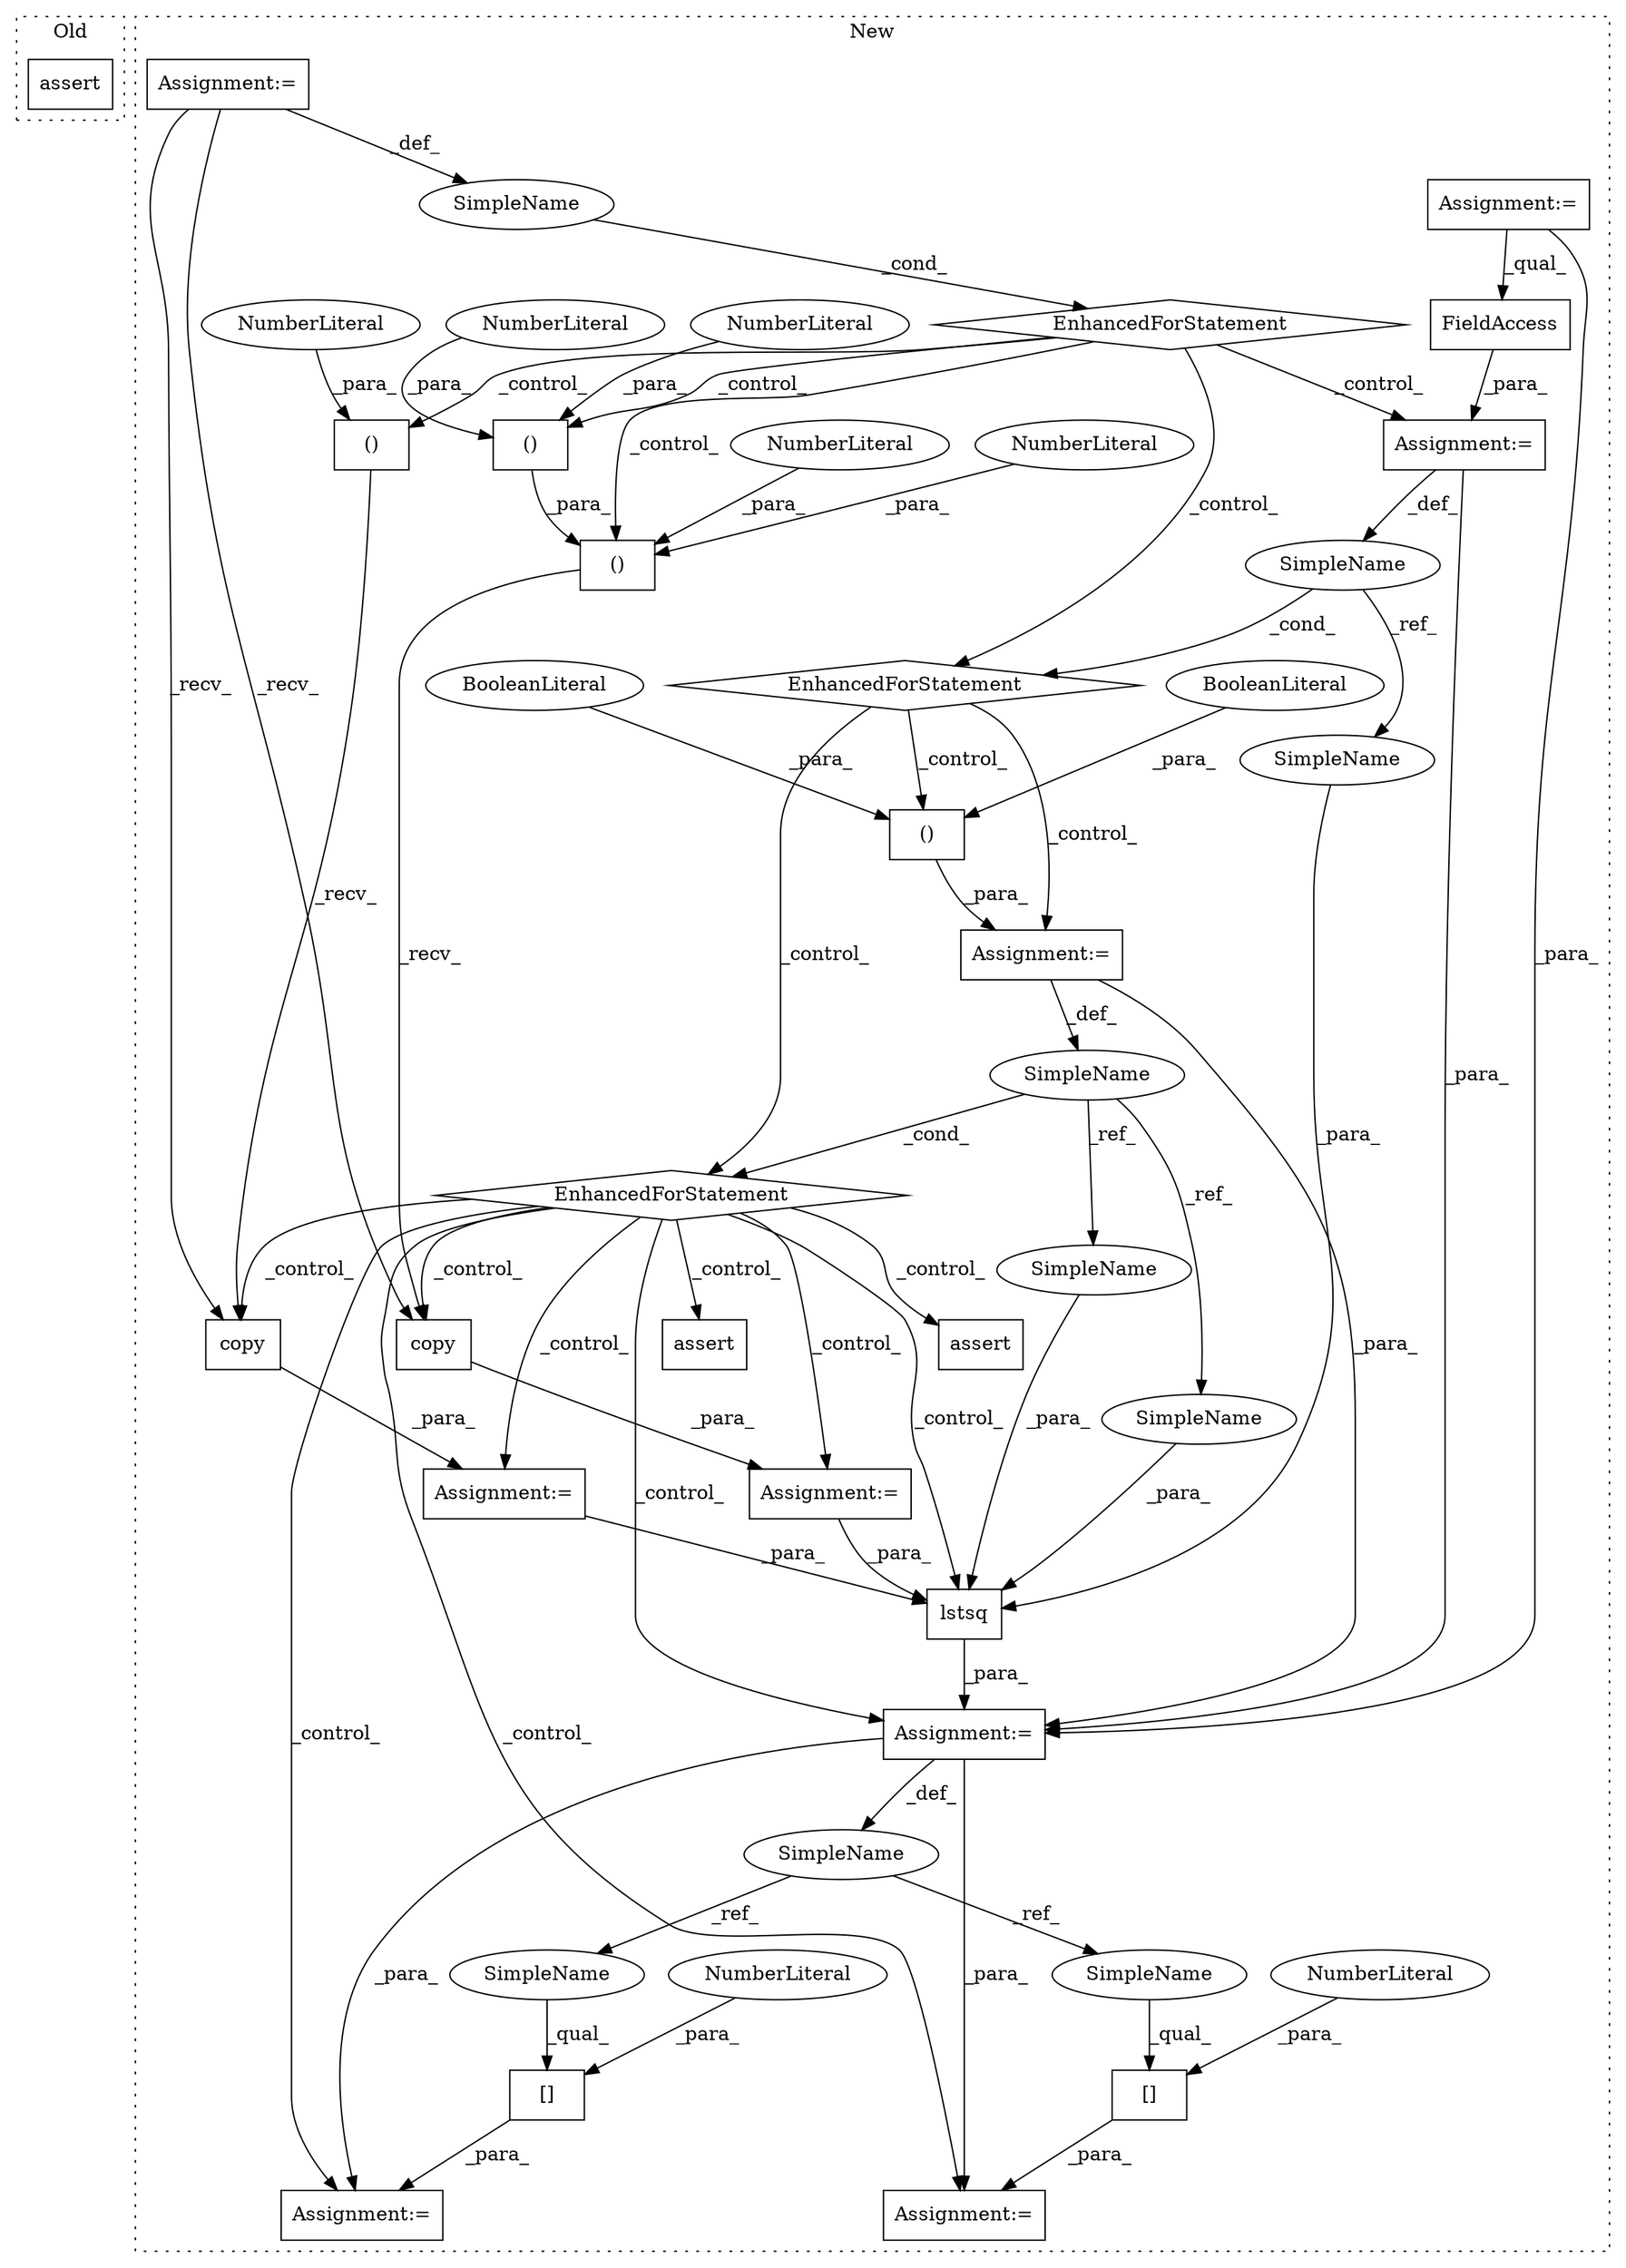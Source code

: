 digraph G {
subgraph cluster0 {
1 [label="assert" a="32" s="26959,27013" l="20,1" shape="box"];
label = "Old";
style="dotted";
}
subgraph cluster1 {
2 [label="copy" a="32" s="28244" l="6" shape="box"];
3 [label="Assignment:=" a="7" s="28241" l="1" shape="box"];
4 [label="[]" a="2" s="28374,28379" l="4,1" shape="box"];
5 [label="SimpleName" a="42" s="28262" l="3" shape="ellipse"];
6 [label="[]" a="2" s="28354,28359" l="4,1" shape="box"];
7 [label="NumberLiteral" a="34" s="28358" l="1" shape="ellipse"];
8 [label="NumberLiteral" a="34" s="28378" l="1" shape="ellipse"];
9 [label="()" a="106" s="28179" l="22" shape="box"];
10 [label="EnhancedForStatement" a="70" s="27693,27769" l="53,2" shape="diamond"];
11 [label="BooleanLiteral" a="9" s="28196" l="5" shape="ellipse"];
12 [label="EnhancedForStatement" a="70" s="28093,28201" l="61,3" shape="diamond"];
13 [label="BooleanLiteral" a="9" s="28179" l="4" shape="ellipse"];
14 [label="EnhancedForStatement" a="70" s="27977,28081" l="57,2" shape="diamond"];
15 [label="SimpleName" a="42" s="28158" l="9" shape="ellipse"];
16 [label="SimpleName" a="42" s="28041" l="13" shape="ellipse"];
17 [label="SimpleName" a="42" s="27750" l="5" shape="ellipse"];
18 [label="lstsq" a="32" s="28266,28311" l="6,1" shape="box"];
19 [label="assert" a="32" s="28447,28594" l="16,1" shape="box"];
20 [label="copy" a="32" s="28221" l="6" shape="box"];
21 [label="Assignment:=" a="7" s="27977,28081" l="57,2" shape="box"];
22 [label="FieldAccess" a="22" s="28057" l="24" shape="box"];
23 [label="Assignment:=" a="7" s="28218" l="1" shape="box"];
24 [label="Assignment:=" a="7" s="28353" l="1" shape="box"];
25 [label="Assignment:=" a="7" s="28373" l="1" shape="box"];
26 [label="Assignment:=" a="7" s="28265" l="1" shape="box"];
27 [label="Assignment:=" a="7" s="28093,28201" l="61,3" shape="box"];
28 [label="Assignment:=" a="7" s="27693,27769" l="53,2" shape="box"];
29 [label="()" a="106" s="27843" l="15" shape="box"];
30 [label="NumberLiteral" a="34" s="27857" l="1" shape="ellipse"];
31 [label="()" a="106" s="27932" l="29" shape="box"];
32 [label="NumberLiteral" a="34" s="27843" l="1" shape="ellipse"];
33 [label="()" a="106" s="27806" l="89" shape="box"];
34 [label="NumberLiteral" a="34" s="27807" l="1" shape="ellipse"];
35 [label="NumberLiteral" a="34" s="27821" l="1" shape="ellipse"];
36 [label="NumberLiteral" a="34" s="27960" l="1" shape="ellipse"];
37 [label="assert" a="32" s="28392,28434" l="8,1" shape="box"];
38 [label="Assignment:=" a="7" s="27615" l="9" shape="box"];
39 [label="SimpleName" a="42" s="28302" l="9" shape="ellipse"];
40 [label="SimpleName" a="42" s="28292" l="9" shape="ellipse"];
41 [label="SimpleName" a="42" s="28278" l="13" shape="ellipse"];
42 [label="SimpleName" a="42" s="28374" l="3" shape="ellipse"];
43 [label="SimpleName" a="42" s="28354" l="3" shape="ellipse"];
label = "New";
style="dotted";
}
2 -> 3 [label="_para_"];
3 -> 18 [label="_para_"];
4 -> 25 [label="_para_"];
5 -> 43 [label="_ref_"];
5 -> 42 [label="_ref_"];
6 -> 24 [label="_para_"];
7 -> 6 [label="_para_"];
8 -> 4 [label="_para_"];
9 -> 27 [label="_para_"];
10 -> 21 [label="_control_"];
10 -> 31 [label="_control_"];
10 -> 14 [label="_control_"];
10 -> 33 [label="_control_"];
10 -> 29 [label="_control_"];
11 -> 9 [label="_para_"];
12 -> 24 [label="_control_"];
12 -> 3 [label="_control_"];
12 -> 26 [label="_control_"];
12 -> 19 [label="_control_"];
12 -> 25 [label="_control_"];
12 -> 18 [label="_control_"];
12 -> 23 [label="_control_"];
12 -> 20 [label="_control_"];
12 -> 37 [label="_control_"];
12 -> 2 [label="_control_"];
13 -> 9 [label="_para_"];
14 -> 27 [label="_control_"];
14 -> 9 [label="_control_"];
14 -> 12 [label="_control_"];
15 -> 12 [label="_cond_"];
15 -> 39 [label="_ref_"];
15 -> 40 [label="_ref_"];
16 -> 41 [label="_ref_"];
16 -> 14 [label="_cond_"];
17 -> 10 [label="_cond_"];
18 -> 26 [label="_para_"];
20 -> 23 [label="_para_"];
21 -> 26 [label="_para_"];
21 -> 16 [label="_def_"];
22 -> 21 [label="_para_"];
23 -> 18 [label="_para_"];
26 -> 5 [label="_def_"];
26 -> 24 [label="_para_"];
26 -> 25 [label="_para_"];
27 -> 15 [label="_def_"];
27 -> 26 [label="_para_"];
28 -> 20 [label="_recv_"];
28 -> 17 [label="_def_"];
28 -> 2 [label="_recv_"];
29 -> 33 [label="_para_"];
30 -> 29 [label="_para_"];
31 -> 2 [label="_recv_"];
32 -> 29 [label="_para_"];
33 -> 20 [label="_recv_"];
34 -> 33 [label="_para_"];
35 -> 33 [label="_para_"];
36 -> 31 [label="_para_"];
38 -> 22 [label="_qual_"];
38 -> 26 [label="_para_"];
39 -> 18 [label="_para_"];
40 -> 18 [label="_para_"];
41 -> 18 [label="_para_"];
42 -> 4 [label="_qual_"];
43 -> 6 [label="_qual_"];
}